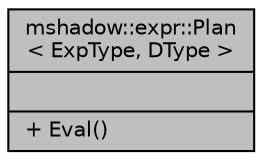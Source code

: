 digraph "mshadow::expr::Plan&lt; ExpType, DType &gt;"
{
 // LATEX_PDF_SIZE
  edge [fontname="Helvetica",fontsize="10",labelfontname="Helvetica",labelfontsize="10"];
  node [fontname="Helvetica",fontsize="10",shape=record];
  Node1 [label="{mshadow::expr::Plan\l\< ExpType, DType \>\n||+ Eval()\l}",height=0.2,width=0.4,color="black", fillcolor="grey75", style="filled", fontcolor="black",tooltip=" "];
}
